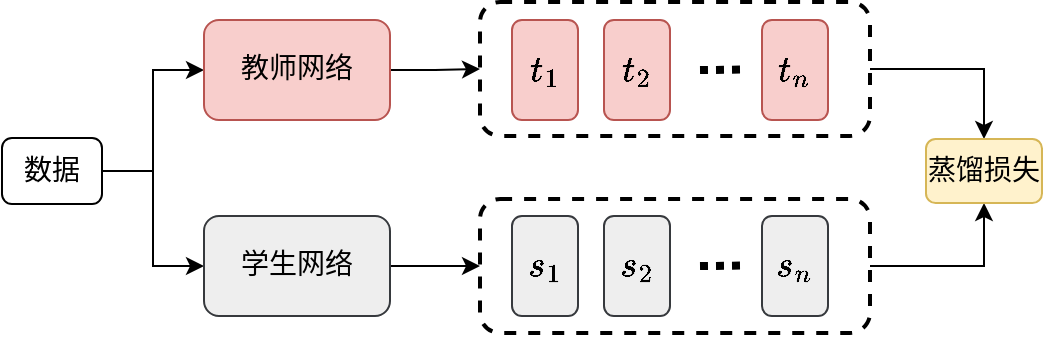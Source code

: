 <mxfile version="24.0.6" type="github">
  <diagram name="第 1 页" id="Zz-yE3sN_qA-QzTztnrS">
    <mxGraphModel dx="1245" dy="694" grid="0" gridSize="10" guides="1" tooltips="1" connect="1" arrows="1" fold="1" page="1" pageScale="1" pageWidth="827" pageHeight="1169" background="#ffffff" math="1" shadow="0">
      <root>
        <mxCell id="0" />
        <mxCell id="1" parent="0" />
        <mxCell id="qYHbjZ-DGWUZZU7vlHsY-44" style="edgeStyle=orthogonalEdgeStyle;rounded=0;orthogonalLoop=1;jettySize=auto;html=1;entryX=0.5;entryY=1;entryDx=0;entryDy=0;" parent="1" source="qYHbjZ-DGWUZZU7vlHsY-41" target="qYHbjZ-DGWUZZU7vlHsY-24" edge="1">
          <mxGeometry relative="1" as="geometry" />
        </mxCell>
        <mxCell id="qYHbjZ-DGWUZZU7vlHsY-41" value="" style="rounded=1;whiteSpace=wrap;html=1;dashed=1;strokeWidth=2;" parent="1" vertex="1">
          <mxGeometry x="260" y="410.5" width="195" height="67" as="geometry" />
        </mxCell>
        <mxCell id="qYHbjZ-DGWUZZU7vlHsY-43" style="edgeStyle=orthogonalEdgeStyle;rounded=0;orthogonalLoop=1;jettySize=auto;html=1;entryX=0.5;entryY=0;entryDx=0;entryDy=0;" parent="1" source="qYHbjZ-DGWUZZU7vlHsY-37" target="qYHbjZ-DGWUZZU7vlHsY-24" edge="1">
          <mxGeometry relative="1" as="geometry" />
        </mxCell>
        <mxCell id="qYHbjZ-DGWUZZU7vlHsY-37" value="" style="rounded=1;whiteSpace=wrap;html=1;dashed=1;strokeWidth=2;" parent="1" vertex="1">
          <mxGeometry x="260" y="312" width="195" height="67" as="geometry" />
        </mxCell>
        <mxCell id="qYHbjZ-DGWUZZU7vlHsY-13" style="edgeStyle=orthogonalEdgeStyle;rounded=0;orthogonalLoop=1;jettySize=auto;html=1;entryX=0;entryY=0.5;entryDx=0;entryDy=0;" parent="1" source="qYHbjZ-DGWUZZU7vlHsY-15" target="qYHbjZ-DGWUZZU7vlHsY-17" edge="1">
          <mxGeometry relative="1" as="geometry" />
        </mxCell>
        <mxCell id="qYHbjZ-DGWUZZU7vlHsY-14" style="edgeStyle=orthogonalEdgeStyle;rounded=0;orthogonalLoop=1;jettySize=auto;html=1;entryX=0;entryY=0.5;entryDx=0;entryDy=0;" parent="1" source="qYHbjZ-DGWUZZU7vlHsY-15" target="qYHbjZ-DGWUZZU7vlHsY-19" edge="1">
          <mxGeometry relative="1" as="geometry" />
        </mxCell>
        <mxCell id="qYHbjZ-DGWUZZU7vlHsY-15" value="&lt;font style=&quot;font-size: 14px;&quot; face=&quot;宋体&quot;&gt;数据&lt;/font&gt;" style="rounded=1;whiteSpace=wrap;html=1;" parent="1" vertex="1">
          <mxGeometry x="21" y="380" width="50" height="33" as="geometry" />
        </mxCell>
        <mxCell id="qYHbjZ-DGWUZZU7vlHsY-38" style="edgeStyle=orthogonalEdgeStyle;rounded=0;orthogonalLoop=1;jettySize=auto;html=1;entryX=0;entryY=0.5;entryDx=0;entryDy=0;" parent="1" source="qYHbjZ-DGWUZZU7vlHsY-17" target="qYHbjZ-DGWUZZU7vlHsY-37" edge="1">
          <mxGeometry relative="1" as="geometry" />
        </mxCell>
        <mxCell id="qYHbjZ-DGWUZZU7vlHsY-17" value="&lt;font style=&quot;font-size: 14px;&quot; face=&quot;宋体&quot;&gt;教师网络&lt;/font&gt;" style="rounded=1;whiteSpace=wrap;html=1;fillColor=#f8cecc;strokeColor=#b85450;" parent="1" vertex="1">
          <mxGeometry x="122" y="321" width="93" height="50" as="geometry" />
        </mxCell>
        <mxCell id="qYHbjZ-DGWUZZU7vlHsY-42" style="edgeStyle=orthogonalEdgeStyle;rounded=0;orthogonalLoop=1;jettySize=auto;html=1;entryX=0;entryY=0.5;entryDx=0;entryDy=0;" parent="1" source="qYHbjZ-DGWUZZU7vlHsY-19" target="qYHbjZ-DGWUZZU7vlHsY-41" edge="1">
          <mxGeometry relative="1" as="geometry" />
        </mxCell>
        <mxCell id="qYHbjZ-DGWUZZU7vlHsY-19" value="&lt;font style=&quot;font-size: 14px;&quot; face=&quot;宋体&quot;&gt;学生网络&lt;/font&gt;" style="rounded=1;whiteSpace=wrap;html=1;fillColor=#eeeeee;strokeColor=#36393d;" parent="1" vertex="1">
          <mxGeometry x="122" y="419" width="93" height="50" as="geometry" />
        </mxCell>
        <mxCell id="qYHbjZ-DGWUZZU7vlHsY-24" value="&lt;font style=&quot;font-size: 14px;&quot; face=&quot;宋体&quot;&gt;蒸馏损失&lt;/font&gt;" style="rounded=1;whiteSpace=wrap;html=1;fillColor=#fff2cc;strokeColor=#d6b656;" parent="1" vertex="1">
          <mxGeometry x="483" y="380.5" width="58" height="32" as="geometry" />
        </mxCell>
        <mxCell id="qYHbjZ-DGWUZZU7vlHsY-27" value="&lt;font style=&quot;font-size: 18px;&quot; face=&quot;宋体&quot;&gt;`t_1`&lt;/font&gt;" style="rounded=1;whiteSpace=wrap;html=1;fillColor=#f8cecc;strokeColor=#b85450;" parent="1" vertex="1">
          <mxGeometry x="276" y="321" width="33" height="50" as="geometry" />
        </mxCell>
        <mxCell id="qYHbjZ-DGWUZZU7vlHsY-28" value="&lt;font style=&quot;font-size: 18px;&quot; face=&quot;宋体&quot;&gt;`t_2`&lt;/font&gt;" style="rounded=1;whiteSpace=wrap;html=1;fillColor=#f8cecc;strokeColor=#b85450;" parent="1" vertex="1">
          <mxGeometry x="322" y="321" width="33" height="50" as="geometry" />
        </mxCell>
        <mxCell id="qYHbjZ-DGWUZZU7vlHsY-30" value="&lt;font style=&quot;font-size: 18px;&quot; face=&quot;宋体&quot;&gt;`t_n`&lt;/font&gt;" style="rounded=1;whiteSpace=wrap;html=1;fillColor=#f8cecc;strokeColor=#b85450;" parent="1" vertex="1">
          <mxGeometry x="401" y="321" width="33" height="50" as="geometry" />
        </mxCell>
        <mxCell id="qYHbjZ-DGWUZZU7vlHsY-32" value="" style="endArrow=none;dashed=1;html=1;rounded=0;dashPattern=1 1;strokeWidth=4;" parent="1" edge="1">
          <mxGeometry width="50" height="50" relative="1" as="geometry">
            <mxPoint x="370" y="346.06" as="sourcePoint" />
            <mxPoint x="390" y="345.8" as="targetPoint" />
          </mxGeometry>
        </mxCell>
        <mxCell id="qYHbjZ-DGWUZZU7vlHsY-33" value="&lt;font style=&quot;font-size: 18px;&quot; face=&quot;宋体&quot;&gt;`s_1`&lt;/font&gt;" style="rounded=1;whiteSpace=wrap;html=1;fillColor=#eeeeee;strokeColor=#36393d;" parent="1" vertex="1">
          <mxGeometry x="276" y="419" width="33" height="50" as="geometry" />
        </mxCell>
        <mxCell id="qYHbjZ-DGWUZZU7vlHsY-34" value="&lt;font style=&quot;font-size: 18px;&quot; face=&quot;宋体&quot;&gt;`s_2`&lt;/font&gt;" style="rounded=1;whiteSpace=wrap;html=1;fillColor=#eeeeee;strokeColor=#36393d;" parent="1" vertex="1">
          <mxGeometry x="322" y="419" width="33" height="50" as="geometry" />
        </mxCell>
        <mxCell id="qYHbjZ-DGWUZZU7vlHsY-35" value="&lt;font style=&quot;font-size: 18px;&quot; face=&quot;宋体&quot;&gt;`s_n`&lt;/font&gt;" style="rounded=1;whiteSpace=wrap;html=1;fillColor=#eeeeee;strokeColor=#36393d;" parent="1" vertex="1">
          <mxGeometry x="401" y="419" width="33" height="50" as="geometry" />
        </mxCell>
        <mxCell id="qYHbjZ-DGWUZZU7vlHsY-36" value="" style="endArrow=none;dashed=1;html=1;rounded=0;dashPattern=1 1;strokeWidth=4;" parent="1" edge="1">
          <mxGeometry width="50" height="50" relative="1" as="geometry">
            <mxPoint x="370" y="444.06" as="sourcePoint" />
            <mxPoint x="390" y="443.8" as="targetPoint" />
          </mxGeometry>
        </mxCell>
      </root>
    </mxGraphModel>
  </diagram>
</mxfile>
